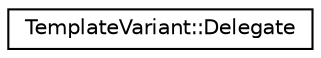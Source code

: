 digraph "Graphical Class Hierarchy"
{
 // INTERACTIVE_SVG=YES
 // LATEX_PDF_SIZE
  edge [fontname="Helvetica",fontsize="10",labelfontname="Helvetica",labelfontsize="10"];
  node [fontname="Helvetica",fontsize="10",shape=record];
  rankdir="LR";
  Node0 [label="TemplateVariant::Delegate",height=0.2,width=0.4,color="black", fillcolor="white", style="filled",URL="$d7/d1d/class_template_variant_1_1_delegate.html",tooltip="Helper class to create a delegate that can store a function/method call."];
}
